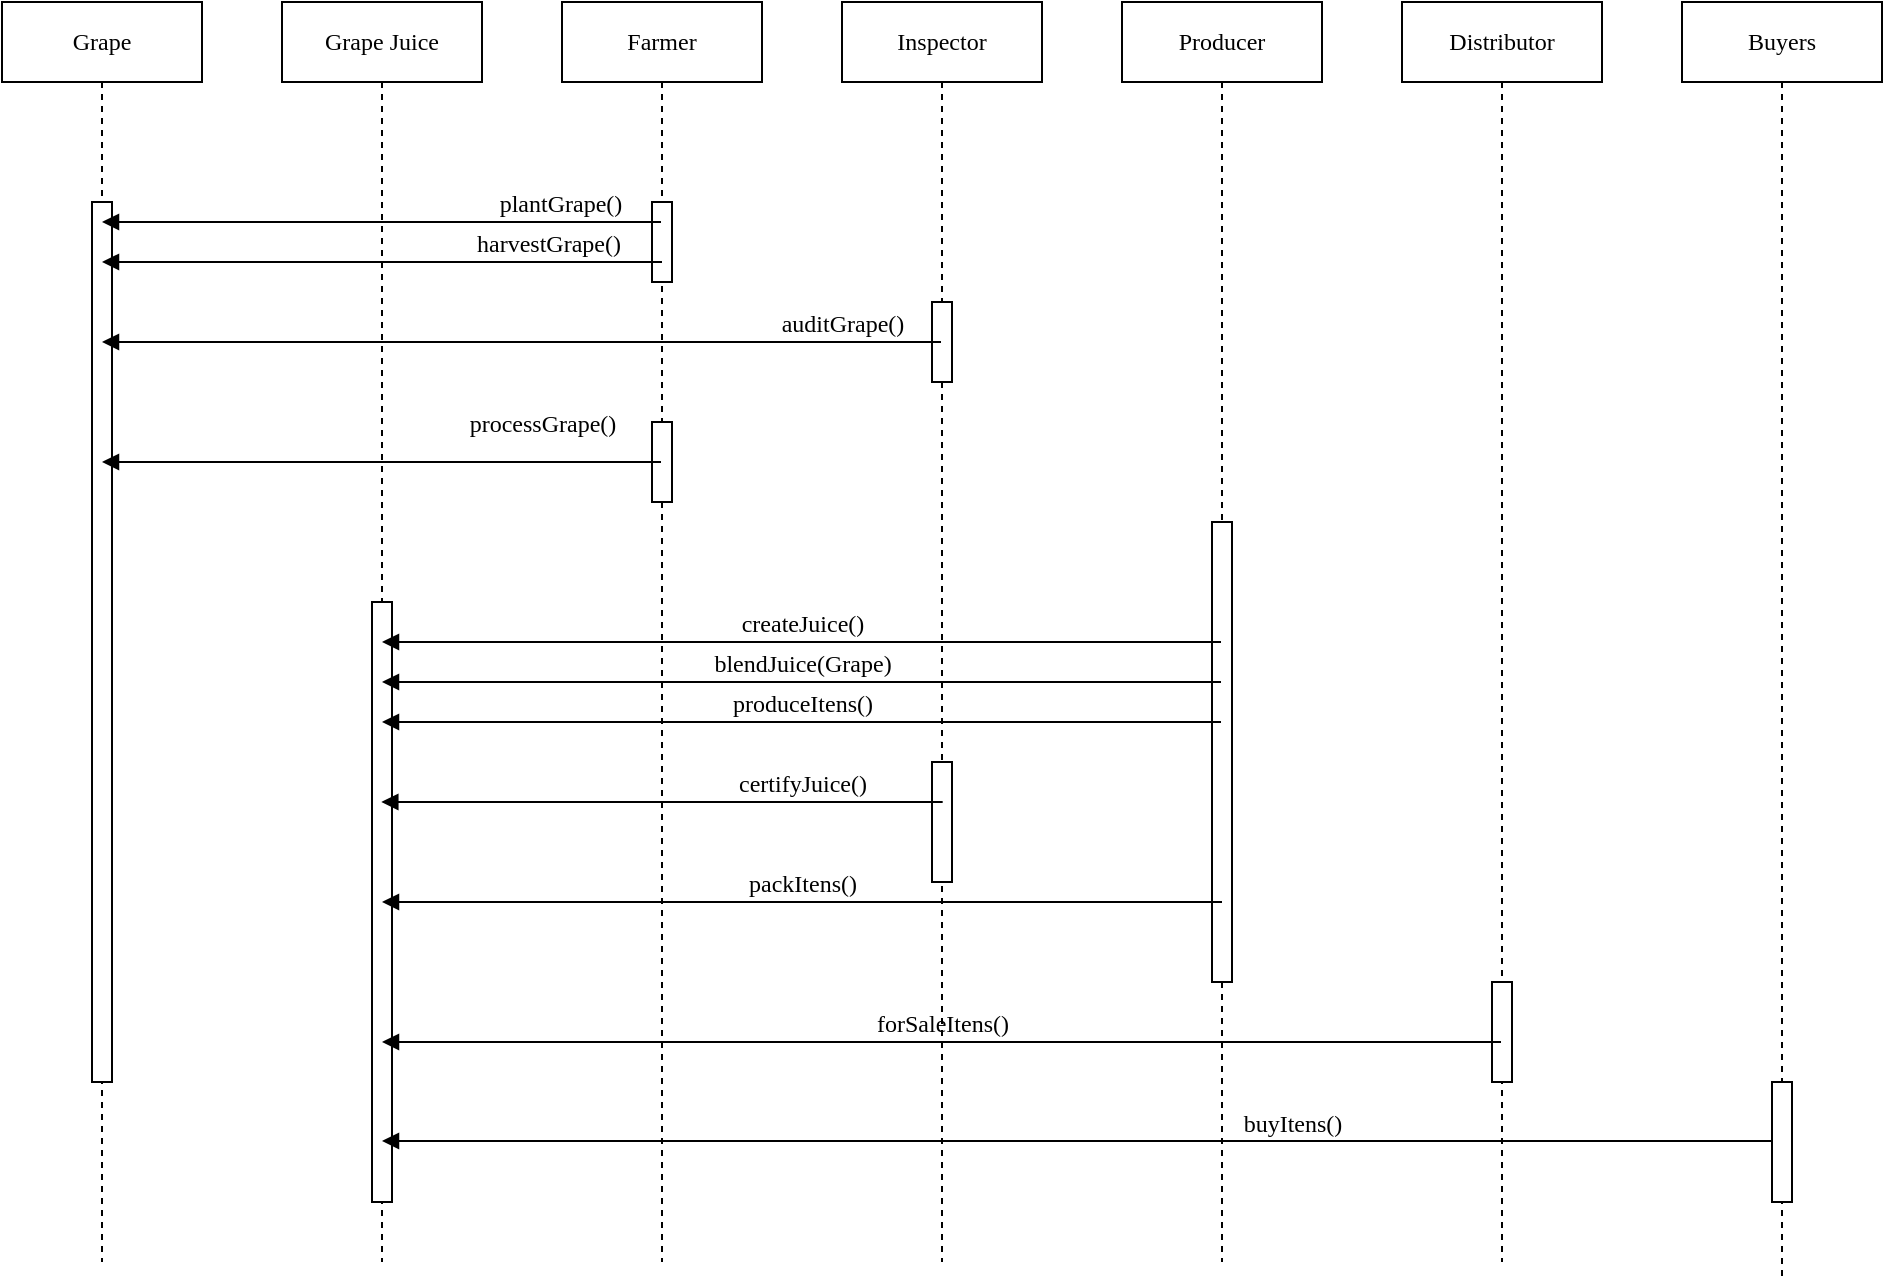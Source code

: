 <mxfile version="13.9.1" type="device"><diagram name="Page-1" id="13e1069c-82ec-6db2-03f1-153e76fe0fe0"><mxGraphModel dx="896" dy="688" grid="1" gridSize="10" guides="1" tooltips="1" connect="1" arrows="1" fold="1" page="1" pageScale="1" pageWidth="1100" pageHeight="850" background="#ffffff" math="0" shadow="0"><root><mxCell id="0"/><mxCell id="1" parent="0"/><mxCell id="7baba1c4bc27f4b0-2" value="Farmer" style="shape=umlLifeline;perimeter=lifelinePerimeter;whiteSpace=wrap;html=1;container=1;collapsible=0;recursiveResize=0;outlineConnect=0;rounded=0;shadow=0;comic=0;labelBackgroundColor=none;strokeWidth=1;fontFamily=Verdana;fontSize=12;align=center;" parent="1" vertex="1"><mxGeometry x="380" y="80" width="100" height="630" as="geometry"/></mxCell><mxCell id="7baba1c4bc27f4b0-10" value="" style="html=1;points=[];perimeter=orthogonalPerimeter;rounded=0;shadow=0;comic=0;labelBackgroundColor=none;strokeWidth=1;fontFamily=Verdana;fontSize=12;align=center;" parent="7baba1c4bc27f4b0-2" vertex="1"><mxGeometry x="45" y="100" width="10" height="40" as="geometry"/></mxCell><mxCell id="uP7Cxa1cz0clUQ3gncwl-6" value="" style="html=1;points=[];perimeter=orthogonalPerimeter;rounded=0;shadow=0;comic=0;labelBackgroundColor=none;strokeWidth=1;fontFamily=Verdana;fontSize=12;align=center;" parent="7baba1c4bc27f4b0-2" vertex="1"><mxGeometry x="45" y="210" width="10" height="40" as="geometry"/></mxCell><mxCell id="7baba1c4bc27f4b0-3" value="Inspector" style="shape=umlLifeline;perimeter=lifelinePerimeter;whiteSpace=wrap;html=1;container=1;collapsible=0;recursiveResize=0;outlineConnect=0;rounded=0;shadow=0;comic=0;labelBackgroundColor=none;strokeWidth=1;fontFamily=Verdana;fontSize=12;align=center;" parent="1" vertex="1"><mxGeometry x="520" y="80" width="100" height="630" as="geometry"/></mxCell><mxCell id="7baba1c4bc27f4b0-13" value="" style="html=1;points=[];perimeter=orthogonalPerimeter;rounded=0;shadow=0;comic=0;labelBackgroundColor=none;strokeWidth=1;fontFamily=Verdana;fontSize=12;align=center;" parent="7baba1c4bc27f4b0-3" vertex="1"><mxGeometry x="45" y="150" width="10" height="40" as="geometry"/></mxCell><mxCell id="uP7Cxa1cz0clUQ3gncwl-25" value="" style="html=1;points=[];perimeter=orthogonalPerimeter;rounded=0;shadow=0;comic=0;labelBackgroundColor=none;strokeWidth=1;fontFamily=Verdana;fontSize=12;align=center;" parent="7baba1c4bc27f4b0-3" vertex="1"><mxGeometry x="45" y="380" width="10" height="60" as="geometry"/></mxCell><mxCell id="7baba1c4bc27f4b0-8" value="Grape" style="shape=umlLifeline;perimeter=lifelinePerimeter;whiteSpace=wrap;html=1;container=1;collapsible=0;recursiveResize=0;outlineConnect=0;rounded=0;shadow=0;comic=0;labelBackgroundColor=none;strokeWidth=1;fontFamily=Verdana;fontSize=12;align=center;" parent="1" vertex="1"><mxGeometry x="100" y="80" width="100" height="630" as="geometry"/></mxCell><mxCell id="7baba1c4bc27f4b0-9" value="" style="html=1;points=[];perimeter=orthogonalPerimeter;rounded=0;shadow=0;comic=0;labelBackgroundColor=none;strokeWidth=1;fontFamily=Verdana;fontSize=12;align=center;" parent="7baba1c4bc27f4b0-8" vertex="1"><mxGeometry x="45" y="100" width="10" height="440" as="geometry"/></mxCell><mxCell id="7baba1c4bc27f4b0-11" value="plantGrape()" style="html=1;verticalAlign=bottom;endArrow=none;labelBackgroundColor=none;fontFamily=Verdana;fontSize=12;edgeStyle=elbowEdgeStyle;elbow=vertical;endFill=0;startArrow=block;startFill=1;" parent="1" source="7baba1c4bc27f4b0-8" target="7baba1c4bc27f4b0-2" edge="1"><mxGeometry x="0.639" relative="1" as="geometry"><mxPoint x="220" y="190" as="sourcePoint"/><mxPoint x="285" y="190" as="targetPoint"/><Array as="points"><mxPoint x="270" y="190"/></Array><mxPoint as="offset"/></mxGeometry></mxCell><mxCell id="uP7Cxa1cz0clUQ3gncwl-3" value="processGrape()" style="html=1;verticalAlign=bottom;endArrow=none;labelBackgroundColor=none;fontFamily=Verdana;fontSize=12;edgeStyle=elbowEdgeStyle;elbow=vertical;endFill=0;startArrow=block;startFill=1;" parent="1" source="7baba1c4bc27f4b0-8" target="7baba1c4bc27f4b0-2" edge="1"><mxGeometry x="0.575" y="10" relative="1" as="geometry"><mxPoint x="160" y="309.99" as="sourcePoint"/><mxPoint x="390" y="306" as="targetPoint"/><Array as="points"><mxPoint x="240" y="310"/></Array><mxPoint as="offset"/></mxGeometry></mxCell><mxCell id="uP7Cxa1cz0clUQ3gncwl-4" value="auditGrape()" style="html=1;verticalAlign=bottom;endArrow=none;labelBackgroundColor=none;fontFamily=Verdana;fontSize=12;edgeStyle=elbowEdgeStyle;elbow=vertical;endFill=0;startArrow=block;startFill=1;" parent="1" source="7baba1c4bc27f4b0-8" target="7baba1c4bc27f4b0-3" edge="1"><mxGeometry x="0.761" relative="1" as="geometry"><mxPoint x="160.0" y="250.24" as="sourcePoint"/><mxPoint x="420" y="250" as="targetPoint"/><Array as="points"><mxPoint x="240" y="250"/><mxPoint x="234.68" y="260.76"/></Array><mxPoint as="offset"/></mxGeometry></mxCell><mxCell id="uP7Cxa1cz0clUQ3gncwl-7" value="Distributor" style="shape=umlLifeline;perimeter=lifelinePerimeter;whiteSpace=wrap;html=1;container=1;collapsible=0;recursiveResize=0;outlineConnect=0;rounded=0;shadow=0;comic=0;labelBackgroundColor=none;strokeWidth=1;fontFamily=Verdana;fontSize=12;align=center;" parent="1" vertex="1"><mxGeometry x="800" y="80" width="100" height="630" as="geometry"/></mxCell><mxCell id="uP7Cxa1cz0clUQ3gncwl-8" value="" style="html=1;points=[];perimeter=orthogonalPerimeter;rounded=0;shadow=0;comic=0;labelBackgroundColor=none;strokeWidth=1;fontFamily=Verdana;fontSize=12;align=center;" parent="uP7Cxa1cz0clUQ3gncwl-7" vertex="1"><mxGeometry x="45" y="490" width="10" height="50" as="geometry"/></mxCell><mxCell id="uP7Cxa1cz0clUQ3gncwl-9" value="Buyers" style="shape=umlLifeline;perimeter=lifelinePerimeter;whiteSpace=wrap;html=1;container=1;collapsible=0;recursiveResize=0;outlineConnect=0;rounded=0;shadow=0;comic=0;labelBackgroundColor=none;strokeWidth=1;fontFamily=Verdana;fontSize=12;align=center;" parent="1" vertex="1"><mxGeometry x="940" y="80" width="100" height="640" as="geometry"/></mxCell><mxCell id="uP7Cxa1cz0clUQ3gncwl-11" value="Producer" style="shape=umlLifeline;perimeter=lifelinePerimeter;whiteSpace=wrap;html=1;container=1;collapsible=0;recursiveResize=0;outlineConnect=0;rounded=0;shadow=0;comic=0;labelBackgroundColor=none;strokeWidth=1;fontFamily=Verdana;fontSize=12;align=center;" parent="1" vertex="1"><mxGeometry x="660" y="80" width="100" height="630" as="geometry"/></mxCell><mxCell id="uP7Cxa1cz0clUQ3gncwl-12" value="" style="html=1;points=[];perimeter=orthogonalPerimeter;rounded=0;shadow=0;comic=0;labelBackgroundColor=none;strokeWidth=1;fontFamily=Verdana;fontSize=12;align=center;" parent="uP7Cxa1cz0clUQ3gncwl-11" vertex="1"><mxGeometry x="45" y="260" width="10" height="230" as="geometry"/></mxCell><mxCell id="uP7Cxa1cz0clUQ3gncwl-14" value="Grape Juice" style="shape=umlLifeline;perimeter=lifelinePerimeter;whiteSpace=wrap;html=1;container=1;collapsible=0;recursiveResize=0;outlineConnect=0;rounded=0;shadow=0;comic=0;labelBackgroundColor=none;strokeWidth=1;fontFamily=Verdana;fontSize=12;align=center;" parent="1" vertex="1"><mxGeometry x="240" y="80" width="100" height="630" as="geometry"/></mxCell><mxCell id="uP7Cxa1cz0clUQ3gncwl-15" value="" style="html=1;points=[];perimeter=orthogonalPerimeter;rounded=0;shadow=0;comic=0;labelBackgroundColor=none;strokeWidth=1;fontFamily=Verdana;fontSize=12;align=center;" parent="uP7Cxa1cz0clUQ3gncwl-14" vertex="1"><mxGeometry x="45" y="300" width="10" height="300" as="geometry"/></mxCell><mxCell id="uP7Cxa1cz0clUQ3gncwl-17" value="createJuice()" style="html=1;verticalAlign=bottom;endArrow=none;labelBackgroundColor=none;fontFamily=Verdana;fontSize=12;edgeStyle=elbowEdgeStyle;elbow=vertical;endFill=0;startArrow=block;startFill=1;" parent="1" source="uP7Cxa1cz0clUQ3gncwl-14" target="uP7Cxa1cz0clUQ3gncwl-11" edge="1"><mxGeometry relative="1" as="geometry"><mxPoint x="840" y="390" as="sourcePoint"/><mxPoint x="720" y="390" as="targetPoint"/><Array as="points"><mxPoint x="500" y="400"/></Array></mxGeometry></mxCell><mxCell id="uP7Cxa1cz0clUQ3gncwl-18" value="blendJuice(Grape)" style="html=1;verticalAlign=bottom;endArrow=none;labelBackgroundColor=none;fontFamily=Verdana;fontSize=12;edgeStyle=elbowEdgeStyle;elbow=vertical;endFill=0;startArrow=block;startFill=1;" parent="1" source="uP7Cxa1cz0clUQ3gncwl-14" target="uP7Cxa1cz0clUQ3gncwl-11" edge="1"><mxGeometry relative="1" as="geometry"><mxPoint x="840" y="420" as="sourcePoint"/><mxPoint x="720" y="420" as="targetPoint"/><Array as="points"><mxPoint x="510" y="420"/></Array></mxGeometry></mxCell><mxCell id="uP7Cxa1cz0clUQ3gncwl-19" value="produceItens()" style="html=1;verticalAlign=bottom;endArrow=none;labelBackgroundColor=none;fontFamily=Verdana;fontSize=12;edgeStyle=elbowEdgeStyle;elbow=vertical;endFill=0;startArrow=block;startFill=1;" parent="1" source="uP7Cxa1cz0clUQ3gncwl-14" target="uP7Cxa1cz0clUQ3gncwl-11" edge="1"><mxGeometry relative="1" as="geometry"><mxPoint x="840" y="450" as="sourcePoint"/><mxPoint x="720" y="450" as="targetPoint"/><Array as="points"><mxPoint x="500" y="440"/></Array></mxGeometry></mxCell><mxCell id="uP7Cxa1cz0clUQ3gncwl-23" value="buyItens()" style="html=1;verticalAlign=bottom;endArrow=none;labelBackgroundColor=none;fontFamily=Verdana;fontSize=12;edgeStyle=elbowEdgeStyle;elbow=vertical;endFill=0;startArrow=block;startFill=1;" parent="1" edge="1" source="uP7Cxa1cz0clUQ3gncwl-14"><mxGeometry x="0.291" relative="1" as="geometry"><mxPoint x="855.429" y="649.5" as="sourcePoint"/><mxPoint x="995.0" y="649.5" as="targetPoint"/><Array as="points"><mxPoint x="935.5" y="649.5"/><mxPoint x="915.5" y="669.5"/></Array><mxPoint as="offset"/></mxGeometry></mxCell><mxCell id="iN79bxYloLavA5D7dGm4-1" value="harvestGrape()" style="html=1;verticalAlign=bottom;endArrow=none;labelBackgroundColor=none;fontFamily=Verdana;fontSize=12;edgeStyle=elbowEdgeStyle;elbow=vertical;endFill=0;startArrow=block;startFill=1;" edge="1" parent="1"><mxGeometry x="0.593" relative="1" as="geometry"><mxPoint x="150" y="210" as="sourcePoint"/><mxPoint x="430" y="210" as="targetPoint"/><Array as="points"><mxPoint x="240.5" y="210"/></Array><mxPoint as="offset"/></mxGeometry></mxCell><mxCell id="iN79bxYloLavA5D7dGm4-4" value="packItens()" style="html=1;verticalAlign=bottom;endArrow=none;labelBackgroundColor=none;fontFamily=Verdana;fontSize=12;edgeStyle=elbowEdgeStyle;elbow=vertical;endFill=0;startArrow=block;startFill=1;" edge="1" parent="1"><mxGeometry relative="1" as="geometry"><mxPoint x="290" y="530" as="sourcePoint"/><mxPoint x="710" y="530" as="targetPoint"/><Array as="points"><mxPoint x="480.5" y="530"/></Array></mxGeometry></mxCell><mxCell id="iN79bxYloLavA5D7dGm4-3" value="certifyJuice()" style="html=1;verticalAlign=bottom;endArrow=none;labelBackgroundColor=none;fontFamily=Verdana;fontSize=12;edgeStyle=elbowEdgeStyle;elbow=vertical;endFill=0;startArrow=block;startFill=1;" edge="1" parent="1"><mxGeometry x="0.496" relative="1" as="geometry"><mxPoint x="289.66" y="480" as="sourcePoint"/><mxPoint x="570.34" y="480" as="targetPoint"/><Array as="points"><mxPoint x="460.16" y="480"/><mxPoint x="290.84" y="480"/></Array><mxPoint as="offset"/></mxGeometry></mxCell><mxCell id="iN79bxYloLavA5D7dGm4-6" value="forSaleItens()" style="html=1;verticalAlign=bottom;endArrow=none;labelBackgroundColor=none;fontFamily=Verdana;fontSize=12;edgeStyle=elbowEdgeStyle;elbow=vertical;endFill=0;startArrow=block;startFill=1;" edge="1" parent="1" source="uP7Cxa1cz0clUQ3gncwl-14" target="uP7Cxa1cz0clUQ3gncwl-7"><mxGeometry relative="1" as="geometry"><mxPoint x="290" y="600" as="sourcePoint"/><mxPoint x="710" y="600" as="targetPoint"/><Array as="points"><mxPoint x="480.5" y="600"/></Array></mxGeometry></mxCell><mxCell id="uP7Cxa1cz0clUQ3gncwl-10" value="" style="html=1;points=[];perimeter=orthogonalPerimeter;rounded=0;shadow=0;comic=0;labelBackgroundColor=none;strokeWidth=1;fontFamily=Verdana;fontSize=12;align=center;" parent="1" vertex="1"><mxGeometry x="985" y="620" width="10" height="60" as="geometry"/></mxCell></root></mxGraphModel></diagram></mxfile>